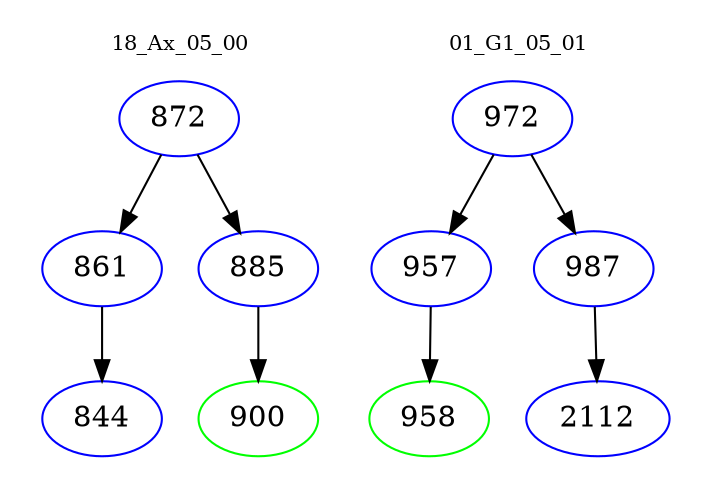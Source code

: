 digraph{
subgraph cluster_0 {
color = white
label = "18_Ax_05_00";
fontsize=10;
T0_872 [label="872", color="blue"]
T0_872 -> T0_861 [color="black"]
T0_861 [label="861", color="blue"]
T0_861 -> T0_844 [color="black"]
T0_844 [label="844", color="blue"]
T0_872 -> T0_885 [color="black"]
T0_885 [label="885", color="blue"]
T0_885 -> T0_900 [color="black"]
T0_900 [label="900", color="green"]
}
subgraph cluster_1 {
color = white
label = "01_G1_05_01";
fontsize=10;
T1_972 [label="972", color="blue"]
T1_972 -> T1_957 [color="black"]
T1_957 [label="957", color="blue"]
T1_957 -> T1_958 [color="black"]
T1_958 [label="958", color="green"]
T1_972 -> T1_987 [color="black"]
T1_987 [label="987", color="blue"]
T1_987 -> T1_2112 [color="black"]
T1_2112 [label="2112", color="blue"]
}
}
